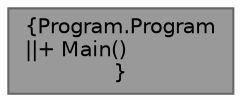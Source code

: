 digraph "Program.Program"
{
 // INTERACTIVE_SVG=YES
 // LATEX_PDF_SIZE
  bgcolor="transparent";
  edge [fontname=Helvetica,fontsize=10,labelfontname=Helvetica,labelfontsize=10];
  node [fontname=Helvetica,fontsize=10,shape=box,height=0.2,width=0.4];
  Node1 [label="{Program.Program\n||+ Main()\l}",height=0.2,width=0.4,color="gray40", fillcolor="grey60", style="filled", fontcolor="black",tooltip=" "];
}
